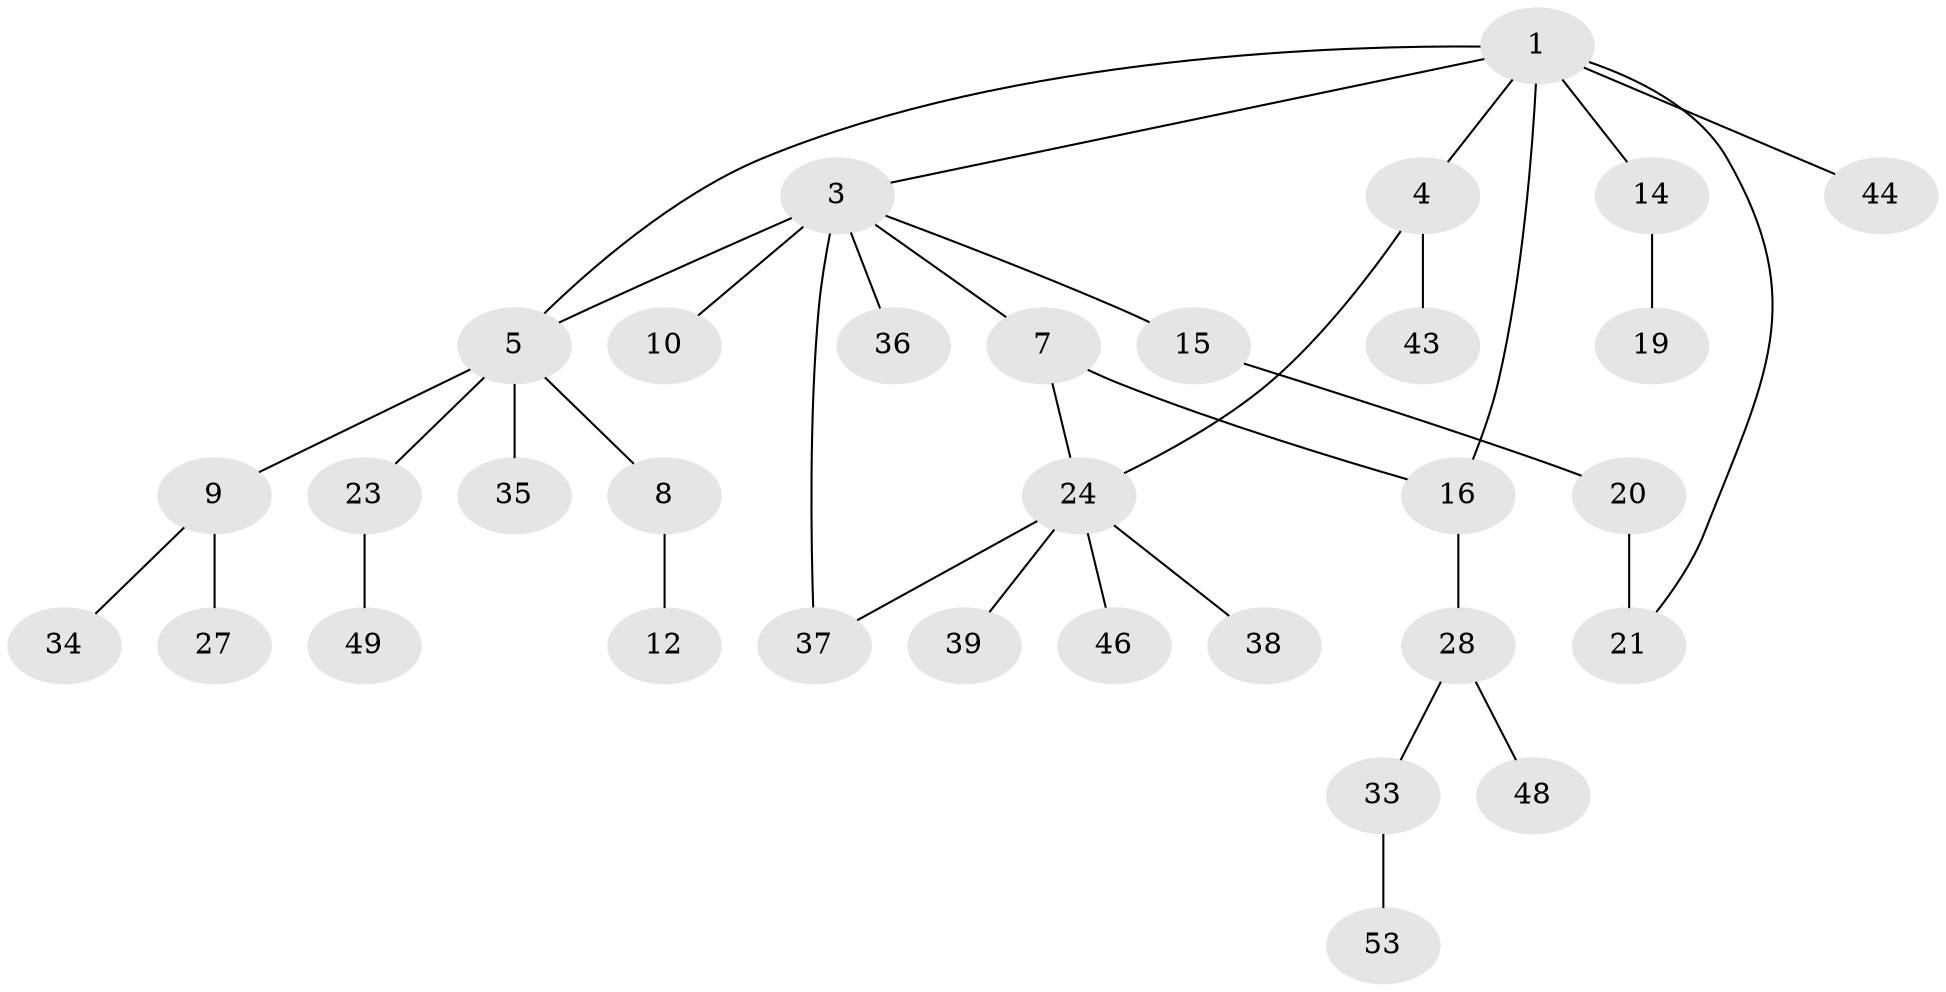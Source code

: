// Generated by graph-tools (version 1.1) at 2025/51/02/27/25 19:51:37]
// undirected, 32 vertices, 36 edges
graph export_dot {
graph [start="1"]
  node [color=gray90,style=filled];
  1 [super="+2"];
  3 [super="+6"];
  4 [super="+30"];
  5 [super="+22"];
  7 [super="+18"];
  8 [super="+11"];
  9 [super="+13"];
  10 [super="+41"];
  12 [super="+17"];
  14 [super="+32"];
  15 [super="+29"];
  16;
  19 [super="+31"];
  20 [super="+47"];
  21;
  23 [super="+26"];
  24 [super="+25"];
  27 [super="+50"];
  28 [super="+42"];
  33 [super="+45"];
  34;
  35 [super="+40"];
  36;
  37;
  38;
  39;
  43 [super="+54"];
  44 [super="+52"];
  46;
  48 [super="+51"];
  49;
  53 [super="+55"];
  1 -- 4;
  1 -- 5;
  1 -- 14;
  1 -- 16;
  1 -- 3;
  1 -- 21;
  1 -- 44;
  3 -- 36;
  3 -- 10 [weight=2];
  3 -- 5;
  3 -- 37;
  3 -- 7;
  3 -- 15;
  4 -- 24;
  4 -- 43;
  5 -- 8;
  5 -- 9;
  5 -- 23;
  5 -- 35;
  7 -- 16;
  7 -- 24;
  8 -- 12 [weight=2];
  9 -- 27;
  9 -- 34;
  14 -- 19;
  15 -- 20;
  16 -- 28;
  20 -- 21;
  23 -- 49;
  24 -- 38;
  24 -- 39;
  24 -- 46;
  24 -- 37;
  28 -- 33;
  28 -- 48;
  33 -- 53;
}
